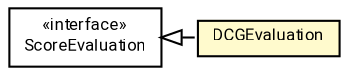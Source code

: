 #!/usr/local/bin/dot
#
# Class diagram 
# Generated by UMLGraph version R5_7_2-60-g0e99a6 (http://www.spinellis.gr/umlgraph/)
#

digraph G {
	graph [fontnames="svg"]
	edge [fontname="Roboto",fontsize=7,labelfontname="Roboto",labelfontsize=7,color="black"];
	node [fontname="Roboto",fontcolor="black",fontsize=8,shape=plaintext,margin=0,width=0,height=0];
	nodesep=0.15;
	ranksep=0.25;
	rankdir=LR;
	// de.lmu.ifi.dbs.elki.evaluation.scores.ScoreEvaluation
	c3079372 [label=<<table title="de.lmu.ifi.dbs.elki.evaluation.scores.ScoreEvaluation" border="0" cellborder="1" cellspacing="0" cellpadding="2" href="ScoreEvaluation.html" target="_parent">
		<tr><td><table border="0" cellspacing="0" cellpadding="1">
		<tr><td align="center" balign="center"> &#171;interface&#187; </td></tr>
		<tr><td align="center" balign="center"> <font face="Roboto">ScoreEvaluation</font> </td></tr>
		</table></td></tr>
		</table>>, URL="ScoreEvaluation.html"];
	// de.lmu.ifi.dbs.elki.evaluation.scores.DCGEvaluation
	c3079390 [label=<<table title="de.lmu.ifi.dbs.elki.evaluation.scores.DCGEvaluation" border="0" cellborder="1" cellspacing="0" cellpadding="2" bgcolor="lemonChiffon" href="DCGEvaluation.html" target="_parent">
		<tr><td><table border="0" cellspacing="0" cellpadding="1">
		<tr><td align="center" balign="center"> <font face="Roboto">DCGEvaluation</font> </td></tr>
		</table></td></tr>
		</table>>, URL="DCGEvaluation.html"];
	// de.lmu.ifi.dbs.elki.evaluation.scores.DCGEvaluation implements de.lmu.ifi.dbs.elki.evaluation.scores.ScoreEvaluation
	c3079372 -> c3079390 [arrowtail=empty,style=dashed,dir=back,weight=9];
}

